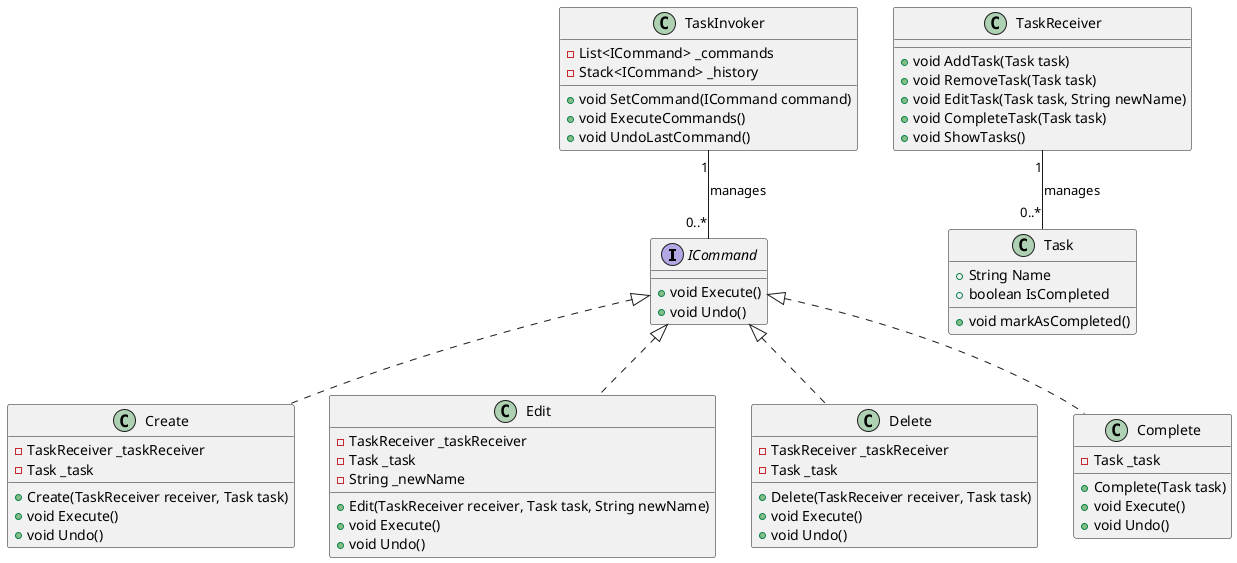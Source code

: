 @startuml

interface ICommand {
    +void Execute()
    +void Undo()
}

class Task {
    +String Name
    +boolean IsCompleted
    +void markAsCompleted()
}

class TaskReceiver {
    +void AddTask(Task task)
    +void RemoveTask(Task task)
    +void EditTask(Task task, String newName)
    +void CompleteTask(Task task)
    +void ShowTasks()
}

class Create {
    -TaskReceiver _taskReceiver
    -Task _task
    +Create(TaskReceiver receiver, Task task)
    +void Execute()
    +void Undo()
}

class Edit {
    -TaskReceiver _taskReceiver
    -Task _task
    -String _newName
    +Edit(TaskReceiver receiver, Task task, String newName)
    +void Execute()
    +void Undo()
}

class Delete {
    -TaskReceiver _taskReceiver
    -Task _task
    +Delete(TaskReceiver receiver, Task task)
    +void Execute()
    +void Undo()
}

class Complete {
    -Task _task
    +Complete(Task task)
    +void Execute()
    +void Undo()
}

class TaskInvoker {
    -List<ICommand> _commands
    -Stack<ICommand> _history
    +void SetCommand(ICommand command)
    +void ExecuteCommands()
    +void UndoLastCommand()
}

TaskInvoker "1" -- "0..*" ICommand : manages
ICommand <|.. Create
ICommand <|.. Edit
ICommand <|.. Delete
ICommand <|.. Complete
TaskReceiver "1" -- "0..*" Task : manages

@enduml